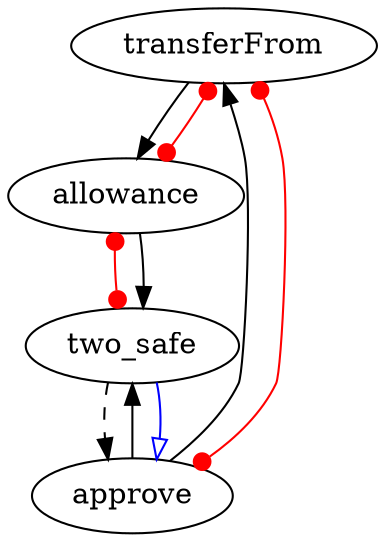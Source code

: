 digraph {
  "transferFrom";
  "approve";
  "two_safe";
  "allowance";
approve -> transferFrom
two_safe -> approve["style"="dashed"]
transferFrom -> allowance
approve -> transferFrom["color"="red", "dir"="both", "arrowtail"="dot", "arrowhead"="dot"]
allowance -> two_safe["color"="red", "dir"="both", "arrowtail"="dot", "arrowhead"="dot"]
approve -> two_safe
transferFrom -> allowance["color"="red", "dir"="both", "arrowtail"="dot", "arrowhead"="dot"]
allowance -> two_safe
two_safe -> approve["color"="blue", "arrowhead"="onormal"]

}
